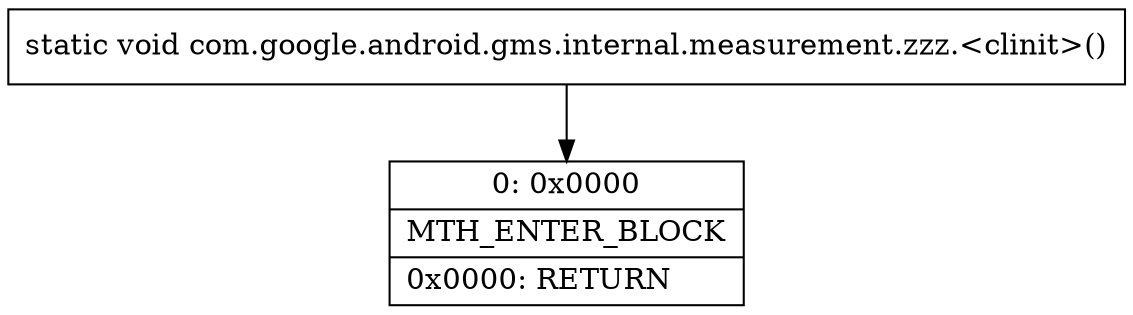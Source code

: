 digraph "CFG forcom.google.android.gms.internal.measurement.zzz.\<clinit\>()V" {
Node_0 [shape=record,label="{0\:\ 0x0000|MTH_ENTER_BLOCK\l|0x0000: RETURN   \l}"];
MethodNode[shape=record,label="{static void com.google.android.gms.internal.measurement.zzz.\<clinit\>() }"];
MethodNode -> Node_0;
}

